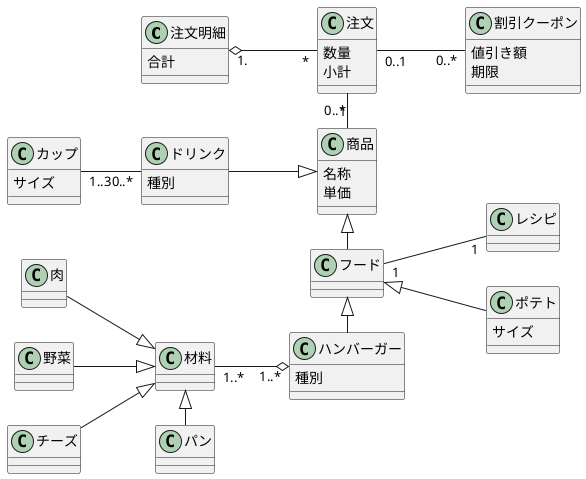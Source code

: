 @startuml クラス図
left to right direction
class 注文明細{
    合計
}

class 注文{
    数量
    小計
}

class 割引クーポン{
    値引き額
    期限
}

class 商品{
    名称
    単価
}

class カップ{
    サイズ
}

class ドリンク{
    種別
}

class フード{

}

class レシピ{

}

class 材料{

}

class ハンバーガー{
    種別
}

class ポテト{
    サイズ
}

class パン{

}

class 肉{

}

class 野菜{

}

class チーズ{

}

注文明細 "1." o-- "*" 注文
注文"0..1" -- "0..*" 割引クーポン
注文 "0..*" -right- "1" 商品
ドリンク --|> 商品
カップ "1..3"-- "0..*" ドリンク
フード -left-|> 商品
フード "1" -- "1" レシピ
フード <|-right- ハンバーガー
フード <|-down- ポテト
材料 "1..*" --o "1..*" ハンバーガー
パン -left-|> 材料
肉 --|> 材料
野菜 --|> 材料
チーズ --|> 材料
@enduml